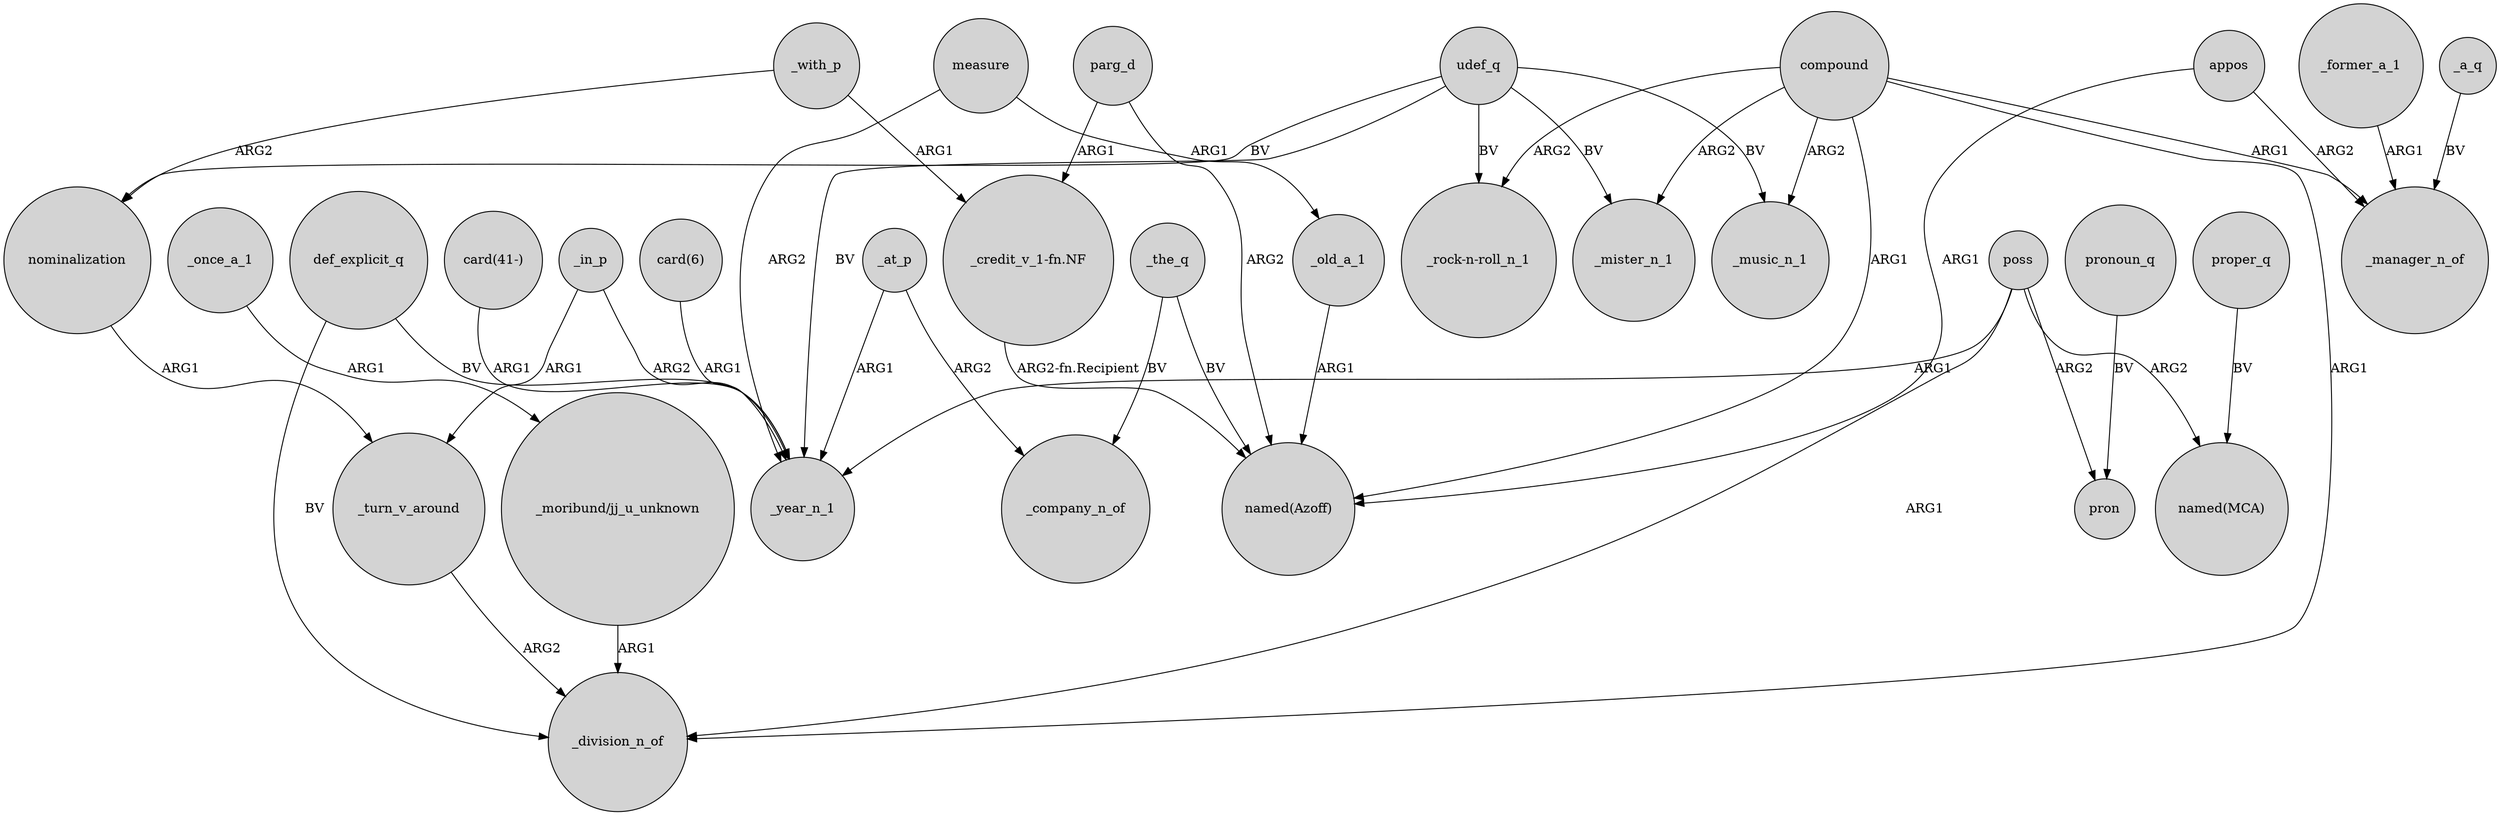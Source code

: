 digraph {
	node [shape=circle style=filled]
	"card(41-)" -> _year_n_1 [label=ARG1]
	compound -> "named(Azoff)" [label=ARG1]
	compound -> _manager_n_of [label=ARG1]
	_in_p -> _year_n_1 [label=ARG2]
	poss -> pron [label=ARG2]
	measure -> _year_n_1 [label=ARG2]
	_former_a_1 -> _manager_n_of [label=ARG1]
	_with_p -> nominalization [label=ARG2]
	compound -> _mister_n_1 [label=ARG2]
	nominalization -> _turn_v_around [label=ARG1]
	udef_q -> _mister_n_1 [label=BV]
	_in_p -> _turn_v_around [label=ARG1]
	"_credit_v_1-fn.NF" -> "named(Azoff)" [label="ARG2-fn.Recipient"]
	_with_p -> "_credit_v_1-fn.NF" [label=ARG1]
	poss -> _division_n_of [label=ARG1]
	appos -> "named(Azoff)" [label=ARG1]
	poss -> _year_n_1 [label=ARG1]
	_the_q -> _company_n_of [label=BV]
	measure -> _old_a_1 [label=ARG1]
	poss -> "named(MCA)" [label=ARG2]
	_at_p -> _company_n_of [label=ARG2]
	def_explicit_q -> _division_n_of [label=BV]
	pronoun_q -> pron [label=BV]
	proper_q -> "named(MCA)" [label=BV]
	_the_q -> "named(Azoff)" [label=BV]
	_at_p -> _year_n_1 [label=ARG1]
	udef_q -> "_rock-n-roll_n_1" [label=BV]
	compound -> _music_n_1 [label=ARG2]
	parg_d -> "named(Azoff)" [label=ARG2]
	_once_a_1 -> "_moribund/jj_u_unknown" [label=ARG1]
	"card(6)" -> _year_n_1 [label=ARG1]
	_a_q -> _manager_n_of [label=BV]
	udef_q -> nominalization [label=BV]
	parg_d -> "_credit_v_1-fn.NF" [label=ARG1]
	compound -> "_rock-n-roll_n_1" [label=ARG2]
	udef_q -> _year_n_1 [label=BV]
	_old_a_1 -> "named(Azoff)" [label=ARG1]
	compound -> _division_n_of [label=ARG1]
	"_moribund/jj_u_unknown" -> _division_n_of [label=ARG1]
	appos -> _manager_n_of [label=ARG2]
	_turn_v_around -> _division_n_of [label=ARG2]
	def_explicit_q -> _year_n_1 [label=BV]
	udef_q -> _music_n_1 [label=BV]
}
